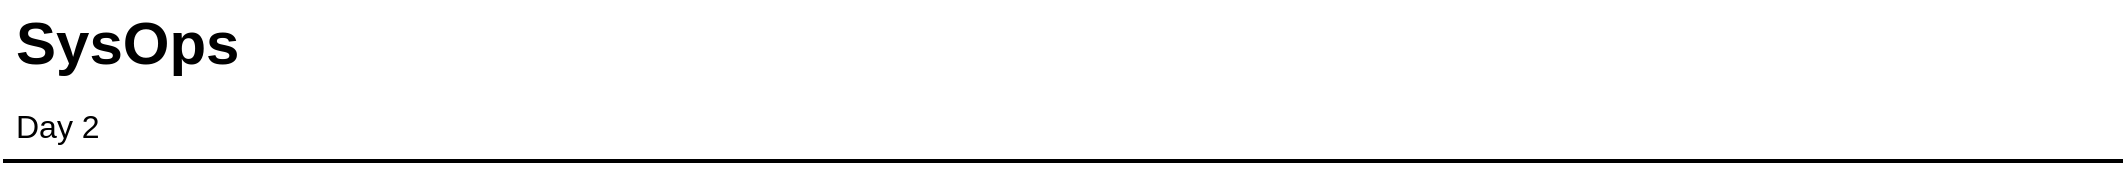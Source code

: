 <mxfile version="13.6.2" type="github">
  <diagram id="7aYUHsOzWlrBTQbM_9My" name="Page-2">
    <mxGraphModel dx="1038" dy="618" grid="1" gridSize="10" guides="1" tooltips="1" connect="1" arrows="1" fold="1" page="1" pageScale="1" pageWidth="1169" pageHeight="827" math="0" shadow="0">
      <root>
        <mxCell id="5DOY-EQmABKspVYNS1KY-0" />
        <mxCell id="5DOY-EQmABKspVYNS1KY-1" parent="5DOY-EQmABKspVYNS1KY-0" />
        <mxCell id="5DOY-EQmABKspVYNS1KY-2" value="SysOps" style="text;html=1;resizable=0;points=[];autosize=1;align=left;verticalAlign=top;spacingTop=-4;fontSize=30;fontStyle=1" vertex="1" parent="5DOY-EQmABKspVYNS1KY-1">
          <mxGeometry x="56.5" y="64.5" width="130" height="40" as="geometry" />
        </mxCell>
        <mxCell id="5DOY-EQmABKspVYNS1KY-3" value="Day 2" style="text;html=1;resizable=0;points=[];autosize=1;align=left;verticalAlign=top;spacingTop=-4;fontSize=16;" vertex="1" parent="5DOY-EQmABKspVYNS1KY-1">
          <mxGeometry x="56.5" y="114.5" width="60" height="20" as="geometry" />
        </mxCell>
        <mxCell id="5DOY-EQmABKspVYNS1KY-4" value="" style="line;strokeWidth=2;html=1;fontSize=14;" vertex="1" parent="5DOY-EQmABKspVYNS1KY-1">
          <mxGeometry x="52.5" y="139.5" width="1060" height="10" as="geometry" />
        </mxCell>
      </root>
    </mxGraphModel>
  </diagram>
</mxfile>
